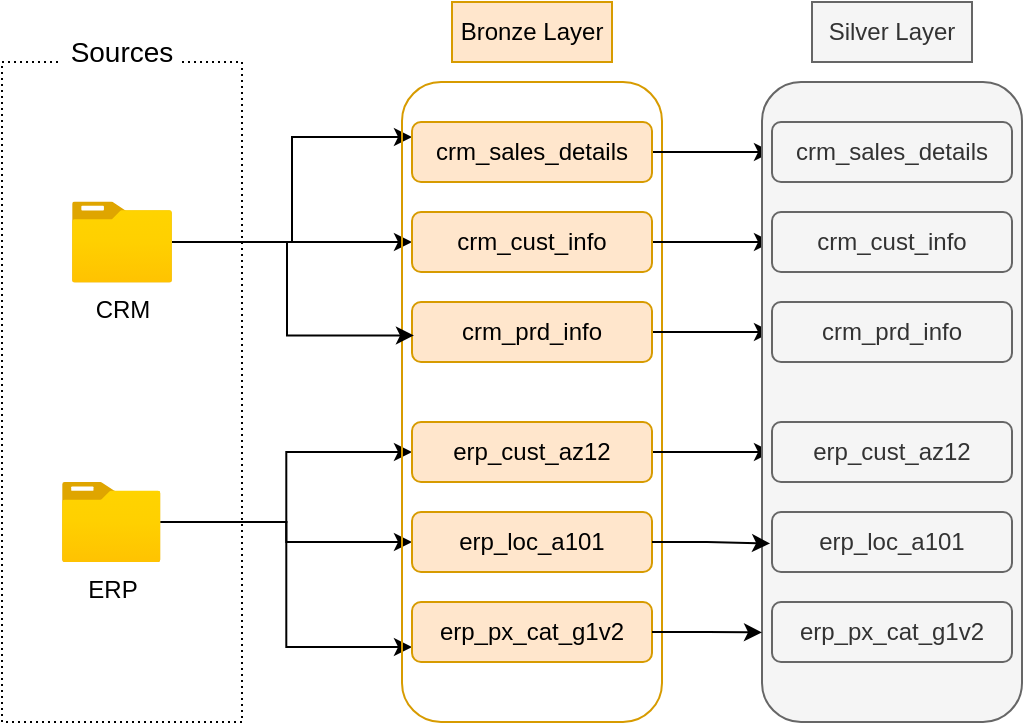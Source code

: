 <mxfile version="27.0.9">
  <diagram name="Page-1" id="YJJ2tlMMSp8O0QS9iIE1">
    <mxGraphModel dx="786" dy="516" grid="1" gridSize="10" guides="1" tooltips="1" connect="1" arrows="1" fold="1" page="1" pageScale="1" pageWidth="850" pageHeight="1100" math="0" shadow="0">
      <root>
        <mxCell id="0" />
        <mxCell id="1" parent="0" />
        <mxCell id="pdqvYw19rvf9Fm3R-BTl-1" value="" style="rounded=0;whiteSpace=wrap;html=1;fillColor=none;strokeColor=default;dashed=1;dashPattern=1 2;" parent="1" vertex="1">
          <mxGeometry x="120" y="120" width="120" height="330" as="geometry" />
        </mxCell>
        <mxCell id="pdqvYw19rvf9Fm3R-BTl-2" value="&lt;font style=&quot;font-size: 14px;&quot;&gt;Sources&lt;/font&gt;" style="text;html=1;align=center;verticalAlign=middle;whiteSpace=wrap;rounded=0;fillColor=default;" parent="1" vertex="1">
          <mxGeometry x="150" y="100" width="60" height="30" as="geometry" />
        </mxCell>
        <mxCell id="pdqvYw19rvf9Fm3R-BTl-10" style="edgeStyle=orthogonalEdgeStyle;rounded=0;orthogonalLoop=1;jettySize=auto;html=1;entryX=0;entryY=0.25;entryDx=0;entryDy=0;" parent="1" source="pdqvYw19rvf9Fm3R-BTl-3" target="pdqvYw19rvf9Fm3R-BTl-7" edge="1">
          <mxGeometry relative="1" as="geometry" />
        </mxCell>
        <mxCell id="pdqvYw19rvf9Fm3R-BTl-12" style="edgeStyle=orthogonalEdgeStyle;rounded=0;orthogonalLoop=1;jettySize=auto;html=1;" parent="1" source="pdqvYw19rvf9Fm3R-BTl-3" target="pdqvYw19rvf9Fm3R-BTl-8" edge="1">
          <mxGeometry relative="1" as="geometry" />
        </mxCell>
        <mxCell id="pdqvYw19rvf9Fm3R-BTl-3" value="CRM" style="image;aspect=fixed;html=1;points=[];align=center;fontSize=12;image=img/lib/azure2/general/Folder_Blank.svg;" parent="1" vertex="1">
          <mxGeometry x="155" y="189.71" width="50" height="40.58" as="geometry" />
        </mxCell>
        <mxCell id="pdqvYw19rvf9Fm3R-BTl-17" style="edgeStyle=orthogonalEdgeStyle;rounded=0;orthogonalLoop=1;jettySize=auto;html=1;entryX=0;entryY=0.5;entryDx=0;entryDy=0;" parent="1" source="pdqvYw19rvf9Fm3R-BTl-4" target="pdqvYw19rvf9Fm3R-BTl-14" edge="1">
          <mxGeometry relative="1" as="geometry" />
        </mxCell>
        <mxCell id="pdqvYw19rvf9Fm3R-BTl-18" style="edgeStyle=orthogonalEdgeStyle;rounded=0;orthogonalLoop=1;jettySize=auto;html=1;" parent="1" source="pdqvYw19rvf9Fm3R-BTl-4" target="pdqvYw19rvf9Fm3R-BTl-15" edge="1">
          <mxGeometry relative="1" as="geometry" />
        </mxCell>
        <mxCell id="pdqvYw19rvf9Fm3R-BTl-19" style="edgeStyle=orthogonalEdgeStyle;rounded=0;orthogonalLoop=1;jettySize=auto;html=1;entryX=0;entryY=0.75;entryDx=0;entryDy=0;" parent="1" source="pdqvYw19rvf9Fm3R-BTl-4" target="pdqvYw19rvf9Fm3R-BTl-16" edge="1">
          <mxGeometry relative="1" as="geometry" />
        </mxCell>
        <mxCell id="pdqvYw19rvf9Fm3R-BTl-4" value="ERP" style="image;aspect=fixed;html=1;points=[];align=center;fontSize=12;image=img/lib/azure2/general/Folder_Blank.svg;" parent="1" vertex="1">
          <mxGeometry x="150" y="330" width="49.29" height="40" as="geometry" />
        </mxCell>
        <mxCell id="pdqvYw19rvf9Fm3R-BTl-5" value="" style="rounded=1;whiteSpace=wrap;html=1;fillColor=none;strokeColor=#d79b00;" parent="1" vertex="1">
          <mxGeometry x="320" y="130" width="130" height="320" as="geometry" />
        </mxCell>
        <mxCell id="pdqvYw19rvf9Fm3R-BTl-6" value="Bronze Layer" style="text;html=1;align=center;verticalAlign=middle;whiteSpace=wrap;rounded=0;fillColor=#ffe6cc;strokeColor=#d79b00;" parent="1" vertex="1">
          <mxGeometry x="345" y="90" width="80" height="30" as="geometry" />
        </mxCell>
        <mxCell id="33AM4hfmT-JvoUvRpgQO-10" style="edgeStyle=orthogonalEdgeStyle;rounded=0;orthogonalLoop=1;jettySize=auto;html=1;exitX=1;exitY=0.5;exitDx=0;exitDy=0;entryX=0;entryY=0.5;entryDx=0;entryDy=0;" edge="1" parent="1" source="pdqvYw19rvf9Fm3R-BTl-7" target="33AM4hfmT-JvoUvRpgQO-3">
          <mxGeometry relative="1" as="geometry" />
        </mxCell>
        <mxCell id="pdqvYw19rvf9Fm3R-BTl-7" value="crm_sales_details" style="text;html=1;align=center;verticalAlign=middle;whiteSpace=wrap;rounded=1;fillColor=#ffe6cc;strokeColor=#d79b00;" parent="1" vertex="1">
          <mxGeometry x="325" y="150" width="120" height="30" as="geometry" />
        </mxCell>
        <mxCell id="33AM4hfmT-JvoUvRpgQO-11" style="edgeStyle=orthogonalEdgeStyle;rounded=0;orthogonalLoop=1;jettySize=auto;html=1;entryX=0;entryY=0.5;entryDx=0;entryDy=0;" edge="1" parent="1" source="pdqvYw19rvf9Fm3R-BTl-8" target="33AM4hfmT-JvoUvRpgQO-4">
          <mxGeometry relative="1" as="geometry" />
        </mxCell>
        <mxCell id="pdqvYw19rvf9Fm3R-BTl-8" value="crm_cust_info" style="text;html=1;align=center;verticalAlign=middle;whiteSpace=wrap;rounded=1;fillColor=#ffe6cc;strokeColor=#d79b00;" parent="1" vertex="1">
          <mxGeometry x="325" y="195" width="120" height="30" as="geometry" />
        </mxCell>
        <mxCell id="33AM4hfmT-JvoUvRpgQO-12" style="edgeStyle=orthogonalEdgeStyle;rounded=0;orthogonalLoop=1;jettySize=auto;html=1;entryX=0;entryY=0.5;entryDx=0;entryDy=0;" edge="1" parent="1" source="pdqvYw19rvf9Fm3R-BTl-9" target="33AM4hfmT-JvoUvRpgQO-5">
          <mxGeometry relative="1" as="geometry" />
        </mxCell>
        <mxCell id="pdqvYw19rvf9Fm3R-BTl-9" value="crm_prd_info" style="text;html=1;align=center;verticalAlign=middle;whiteSpace=wrap;rounded=1;fillColor=#ffe6cc;strokeColor=#d79b00;" parent="1" vertex="1">
          <mxGeometry x="325" y="240" width="120" height="30" as="geometry" />
        </mxCell>
        <mxCell id="pdqvYw19rvf9Fm3R-BTl-13" style="edgeStyle=orthogonalEdgeStyle;rounded=0;orthogonalLoop=1;jettySize=auto;html=1;entryX=0.046;entryY=0.396;entryDx=0;entryDy=0;entryPerimeter=0;" parent="1" source="pdqvYw19rvf9Fm3R-BTl-3" target="pdqvYw19rvf9Fm3R-BTl-5" edge="1">
          <mxGeometry relative="1" as="geometry" />
        </mxCell>
        <mxCell id="33AM4hfmT-JvoUvRpgQO-13" style="edgeStyle=orthogonalEdgeStyle;rounded=0;orthogonalLoop=1;jettySize=auto;html=1;" edge="1" parent="1" source="pdqvYw19rvf9Fm3R-BTl-14" target="33AM4hfmT-JvoUvRpgQO-6">
          <mxGeometry relative="1" as="geometry" />
        </mxCell>
        <mxCell id="pdqvYw19rvf9Fm3R-BTl-14" value="erp_cust_az12" style="text;html=1;align=center;verticalAlign=middle;whiteSpace=wrap;rounded=1;fillColor=#ffe6cc;strokeColor=#d79b00;" parent="1" vertex="1">
          <mxGeometry x="325" y="300" width="120" height="30" as="geometry" />
        </mxCell>
        <mxCell id="pdqvYw19rvf9Fm3R-BTl-15" value="erp_loc_a101" style="text;html=1;align=center;verticalAlign=middle;whiteSpace=wrap;rounded=1;fillColor=#ffe6cc;strokeColor=#d79b00;" parent="1" vertex="1">
          <mxGeometry x="325" y="345" width="120" height="30" as="geometry" />
        </mxCell>
        <mxCell id="pdqvYw19rvf9Fm3R-BTl-16" value="erp_px_cat_g1v2" style="text;html=1;align=center;verticalAlign=middle;whiteSpace=wrap;rounded=1;fillColor=#ffe6cc;strokeColor=#d79b00;" parent="1" vertex="1">
          <mxGeometry x="325" y="390" width="120" height="30" as="geometry" />
        </mxCell>
        <mxCell id="33AM4hfmT-JvoUvRpgQO-1" value="" style="rounded=1;whiteSpace=wrap;html=1;fillColor=#f5f5f5;strokeColor=#666666;fontColor=#333333;" vertex="1" parent="1">
          <mxGeometry x="500" y="130" width="130" height="320" as="geometry" />
        </mxCell>
        <mxCell id="33AM4hfmT-JvoUvRpgQO-2" value="Silver Layer" style="text;html=1;align=center;verticalAlign=middle;whiteSpace=wrap;rounded=0;fillColor=#f5f5f5;strokeColor=#666666;fontColor=#333333;" vertex="1" parent="1">
          <mxGeometry x="525" y="90" width="80" height="30" as="geometry" />
        </mxCell>
        <mxCell id="33AM4hfmT-JvoUvRpgQO-3" value="crm_sales_details" style="text;html=1;align=center;verticalAlign=middle;whiteSpace=wrap;rounded=1;fillColor=#f5f5f5;strokeColor=#666666;fontColor=#333333;" vertex="1" parent="1">
          <mxGeometry x="505" y="150" width="120" height="30" as="geometry" />
        </mxCell>
        <mxCell id="33AM4hfmT-JvoUvRpgQO-4" value="crm_cust_info" style="text;html=1;align=center;verticalAlign=middle;whiteSpace=wrap;rounded=1;fillColor=#f5f5f5;strokeColor=#666666;fontColor=#333333;" vertex="1" parent="1">
          <mxGeometry x="505" y="195" width="120" height="30" as="geometry" />
        </mxCell>
        <mxCell id="33AM4hfmT-JvoUvRpgQO-5" value="crm_prd_info" style="text;html=1;align=center;verticalAlign=middle;whiteSpace=wrap;rounded=1;fillColor=#f5f5f5;strokeColor=#666666;fontColor=#333333;" vertex="1" parent="1">
          <mxGeometry x="505" y="240" width="120" height="30" as="geometry" />
        </mxCell>
        <mxCell id="33AM4hfmT-JvoUvRpgQO-6" value="erp_cust_az12" style="text;html=1;align=center;verticalAlign=middle;whiteSpace=wrap;rounded=1;fillColor=#f5f5f5;strokeColor=#666666;fontColor=#333333;" vertex="1" parent="1">
          <mxGeometry x="505" y="300" width="120" height="30" as="geometry" />
        </mxCell>
        <mxCell id="33AM4hfmT-JvoUvRpgQO-7" value="erp_loc_a101" style="text;html=1;align=center;verticalAlign=middle;whiteSpace=wrap;rounded=1;fillColor=#f5f5f5;strokeColor=#666666;fontColor=#333333;" vertex="1" parent="1">
          <mxGeometry x="505" y="345" width="120" height="30" as="geometry" />
        </mxCell>
        <mxCell id="33AM4hfmT-JvoUvRpgQO-8" value="erp_px_cat_g1v2" style="text;html=1;align=center;verticalAlign=middle;whiteSpace=wrap;rounded=1;fillColor=#f5f5f5;strokeColor=#666666;fontColor=#333333;" vertex="1" parent="1">
          <mxGeometry x="505" y="390" width="120" height="30" as="geometry" />
        </mxCell>
        <mxCell id="33AM4hfmT-JvoUvRpgQO-14" style="edgeStyle=orthogonalEdgeStyle;rounded=0;orthogonalLoop=1;jettySize=auto;html=1;entryX=0.031;entryY=0.721;entryDx=0;entryDy=0;entryPerimeter=0;" edge="1" parent="1" source="pdqvYw19rvf9Fm3R-BTl-15" target="33AM4hfmT-JvoUvRpgQO-1">
          <mxGeometry relative="1" as="geometry" />
        </mxCell>
        <mxCell id="33AM4hfmT-JvoUvRpgQO-15" style="edgeStyle=orthogonalEdgeStyle;rounded=0;orthogonalLoop=1;jettySize=auto;html=1;entryX=0;entryY=0.86;entryDx=0;entryDy=0;entryPerimeter=0;" edge="1" parent="1" source="pdqvYw19rvf9Fm3R-BTl-16" target="33AM4hfmT-JvoUvRpgQO-1">
          <mxGeometry relative="1" as="geometry" />
        </mxCell>
      </root>
    </mxGraphModel>
  </diagram>
</mxfile>

